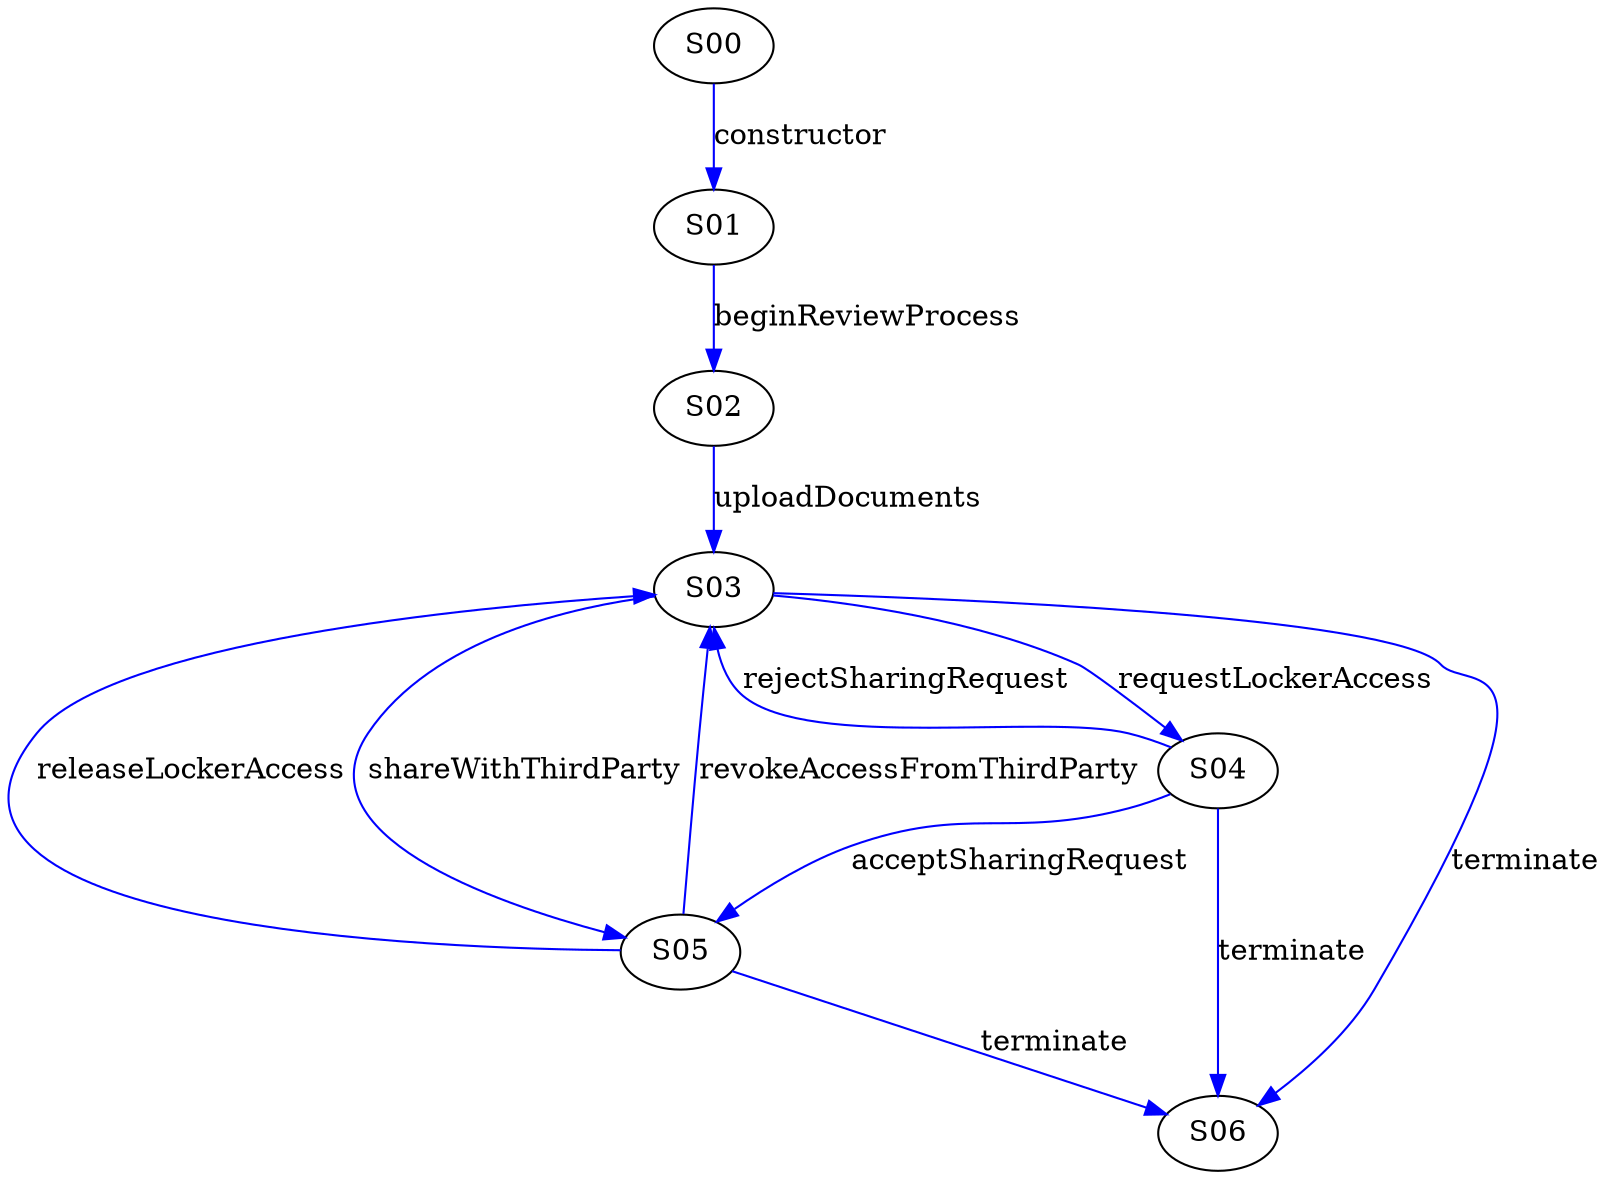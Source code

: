 digraph {

S00->S01 [label="constructor", style="", color="blue"]
S05->S03 [label="revokeAccessFromThirdParty", style="", color="blue"]
S05->S06 [label="terminate", style="", color="blue"]
S03->S04 [label="requestLockerAccess", style="", color="blue"]
S04->S03 [label="rejectSharingRequest", style="", color="blue"]
S03->S05 [label="shareWithThirdParty", style="", color="blue"]
S05->S03 [label="releaseLockerAccess", style="", color="blue"]
S04->S05 [label="acceptSharingRequest", style="", color="blue"]
S02->S03 [label="uploadDocuments", style="", color="blue"]
S04->S06 [label="terminate", style="", color="blue"]
S03->S06 [label="terminate", style="", color="blue"]
S01->S02 [label="beginReviewProcess", style="", color="blue"]
}